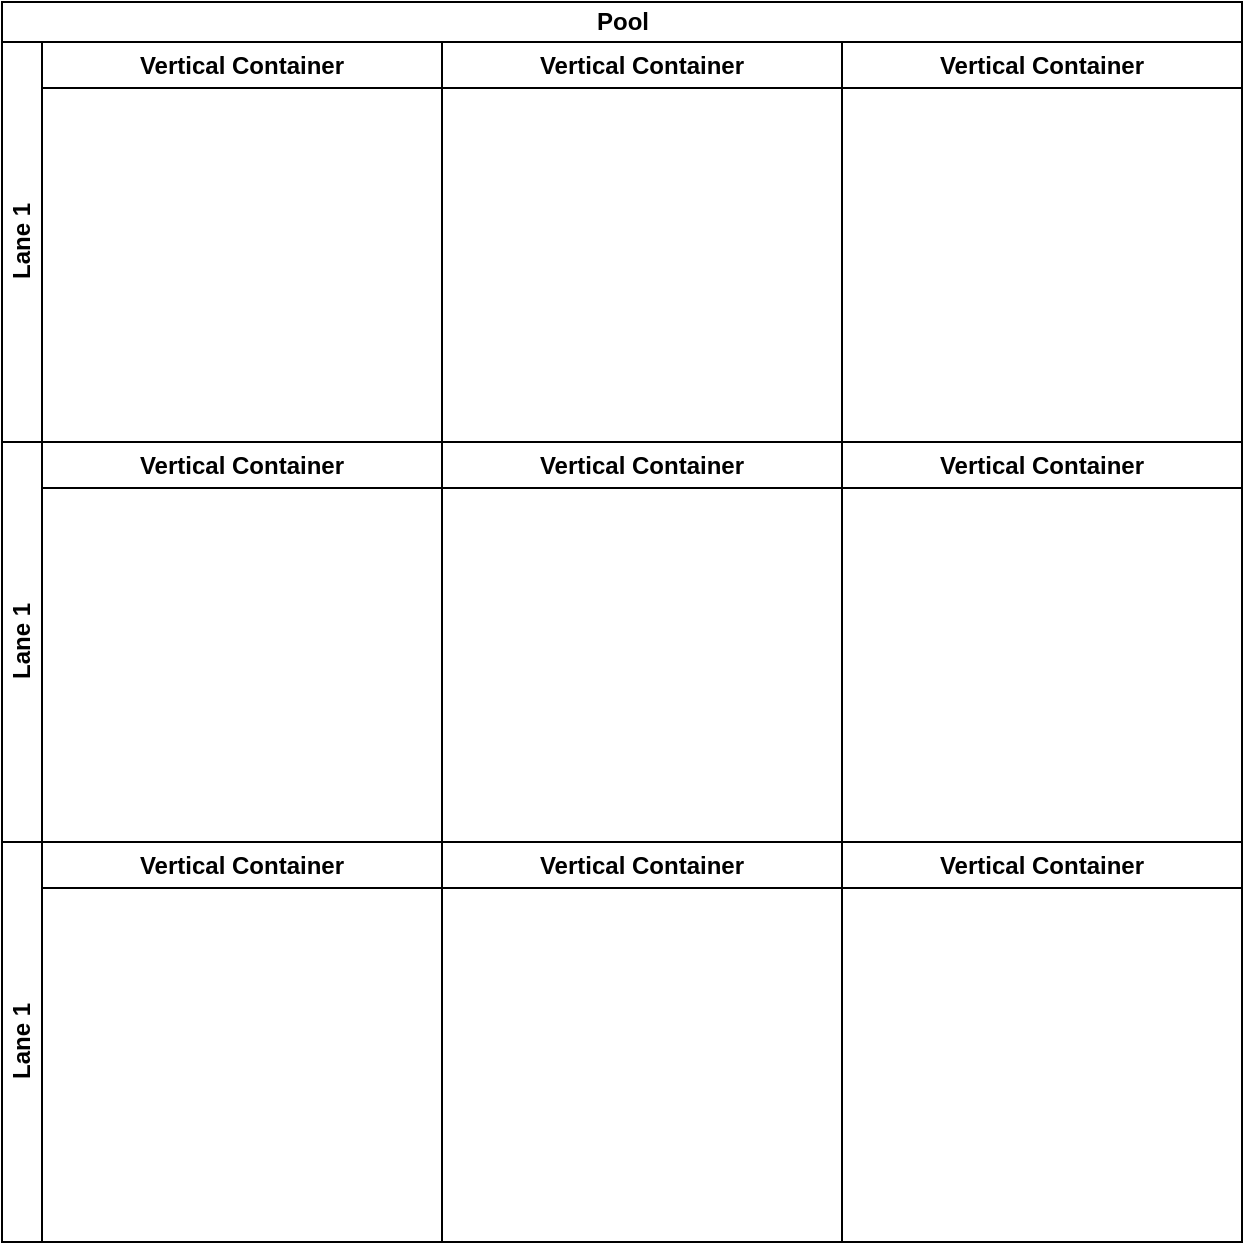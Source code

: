 <mxfile version="23.1.7" type="github">
  <diagram name="第 1 页" id="ltzMS2VtQxm3MTg9Tlt2">
    <mxGraphModel dx="1290" dy="557" grid="1" gridSize="10" guides="1" tooltips="1" connect="1" arrows="1" fold="1" page="1" pageScale="1" pageWidth="827" pageHeight="1169" math="0" shadow="0">
      <root>
        <mxCell id="0" />
        <mxCell id="1" parent="0" />
        <mxCell id="ScZXGfgxsAbNoTXpN_R_-2" value="Pool" style="swimlane;childLayout=stackLayout;resizeParent=1;resizeParentMax=0;horizontal=1;startSize=20;horizontalStack=0;html=1;" vertex="1" parent="1">
          <mxGeometry x="70" y="90" width="620" height="620" as="geometry" />
        </mxCell>
        <mxCell id="ScZXGfgxsAbNoTXpN_R_-3" value="Lane 1" style="swimlane;startSize=20;horizontal=0;html=1;" vertex="1" parent="ScZXGfgxsAbNoTXpN_R_-2">
          <mxGeometry y="20" width="620" height="200" as="geometry" />
        </mxCell>
        <mxCell id="ScZXGfgxsAbNoTXpN_R_-6" value="Vertical Container" style="swimlane;whiteSpace=wrap;html=1;" vertex="1" parent="ScZXGfgxsAbNoTXpN_R_-3">
          <mxGeometry x="20" width="200" height="200" as="geometry" />
        </mxCell>
        <mxCell id="ScZXGfgxsAbNoTXpN_R_-7" value="Vertical Container" style="swimlane;whiteSpace=wrap;html=1;" vertex="1" parent="ScZXGfgxsAbNoTXpN_R_-3">
          <mxGeometry x="220" width="200" height="200" as="geometry" />
        </mxCell>
        <mxCell id="ScZXGfgxsAbNoTXpN_R_-8" value="Vertical Container" style="swimlane;whiteSpace=wrap;html=1;" vertex="1" parent="ScZXGfgxsAbNoTXpN_R_-3">
          <mxGeometry x="420" width="200" height="200" as="geometry" />
        </mxCell>
        <mxCell id="ScZXGfgxsAbNoTXpN_R_-9" value="Lane 1" style="swimlane;startSize=20;horizontal=0;html=1;" vertex="1" parent="ScZXGfgxsAbNoTXpN_R_-2">
          <mxGeometry y="220" width="620" height="200" as="geometry" />
        </mxCell>
        <mxCell id="ScZXGfgxsAbNoTXpN_R_-10" value="Vertical Container" style="swimlane;whiteSpace=wrap;html=1;" vertex="1" parent="ScZXGfgxsAbNoTXpN_R_-9">
          <mxGeometry x="20" width="200" height="200" as="geometry" />
        </mxCell>
        <mxCell id="ScZXGfgxsAbNoTXpN_R_-11" value="Vertical Container" style="swimlane;whiteSpace=wrap;html=1;" vertex="1" parent="ScZXGfgxsAbNoTXpN_R_-9">
          <mxGeometry x="220" width="200" height="200" as="geometry" />
        </mxCell>
        <mxCell id="ScZXGfgxsAbNoTXpN_R_-12" value="Vertical Container" style="swimlane;whiteSpace=wrap;html=1;" vertex="1" parent="ScZXGfgxsAbNoTXpN_R_-9">
          <mxGeometry x="420" width="200" height="200" as="geometry" />
        </mxCell>
        <mxCell id="ScZXGfgxsAbNoTXpN_R_-13" value="Lane 1" style="swimlane;startSize=20;horizontal=0;html=1;" vertex="1" parent="ScZXGfgxsAbNoTXpN_R_-2">
          <mxGeometry y="420" width="620" height="200" as="geometry" />
        </mxCell>
        <mxCell id="ScZXGfgxsAbNoTXpN_R_-14" value="Vertical Container" style="swimlane;whiteSpace=wrap;html=1;" vertex="1" parent="ScZXGfgxsAbNoTXpN_R_-13">
          <mxGeometry x="20" width="200" height="200" as="geometry" />
        </mxCell>
        <mxCell id="ScZXGfgxsAbNoTXpN_R_-15" value="Vertical Container" style="swimlane;whiteSpace=wrap;html=1;" vertex="1" parent="ScZXGfgxsAbNoTXpN_R_-13">
          <mxGeometry x="220" width="200" height="200" as="geometry" />
        </mxCell>
        <mxCell id="ScZXGfgxsAbNoTXpN_R_-16" value="Vertical Container" style="swimlane;whiteSpace=wrap;html=1;" vertex="1" parent="ScZXGfgxsAbNoTXpN_R_-13">
          <mxGeometry x="420" width="200" height="200" as="geometry" />
        </mxCell>
      </root>
    </mxGraphModel>
  </diagram>
</mxfile>
